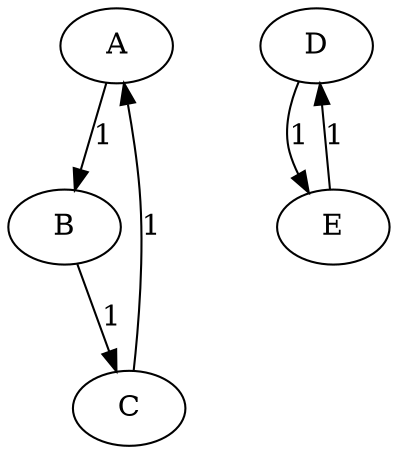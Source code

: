 digraph{
A [fillcolor=white, style=filled];
B [fillcolor=white, style=filled];
C [fillcolor=white, style=filled];
D [fillcolor=white, style=filled];
E [fillcolor=white, style=filled];
A -> B [weight = 1] [label = 1];
B -> C [weight = 1] [label = 1];
C -> A [weight = 1] [label = 1];
D -> E [weight = 1] [label = 1];
E -> D [weight = 1] [label = 1];
}